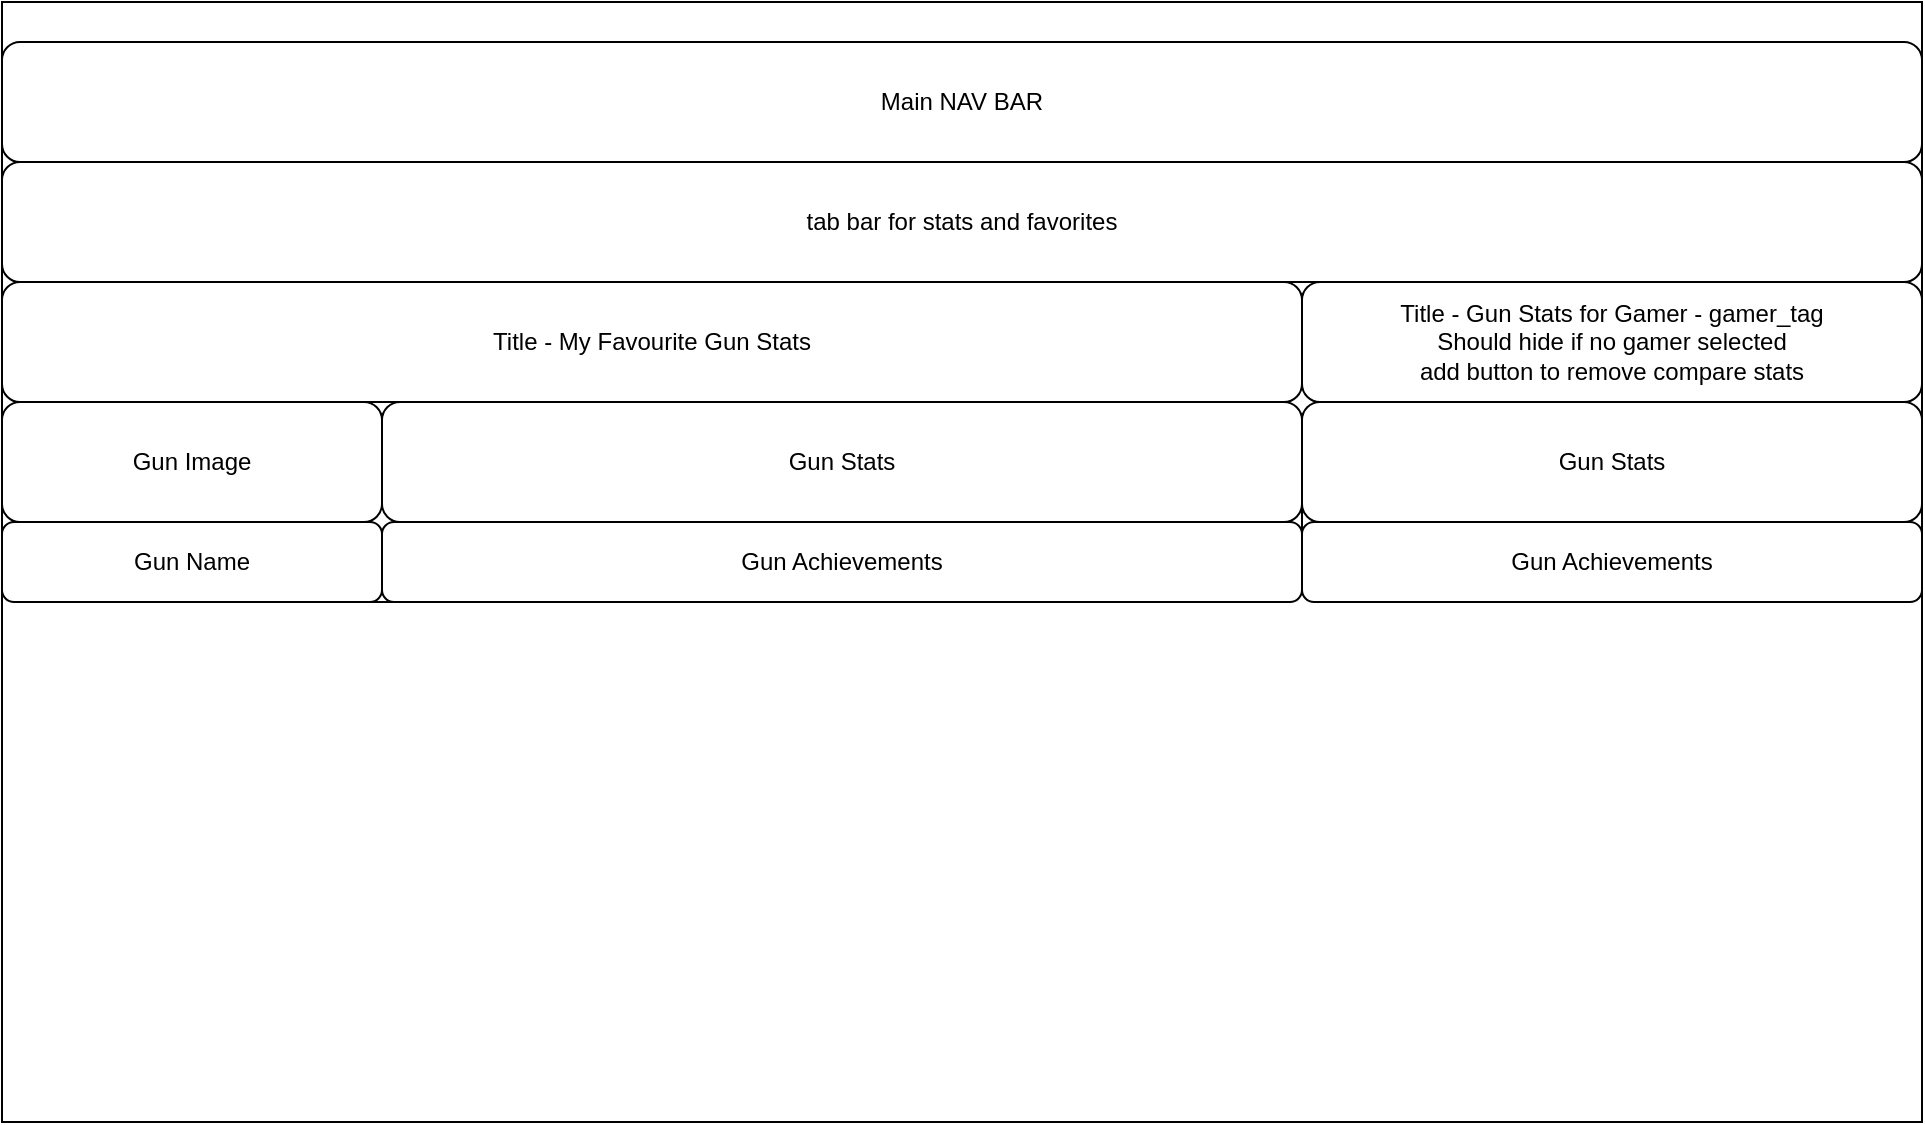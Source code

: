 <mxfile version="13.10.0" type="embed">
    <diagram id="71XSpdbWFvCqVeqJNe6J" name="Page-1">
        <mxGraphModel dx="1252" dy="607" grid="1" gridSize="10" guides="1" tooltips="1" connect="1" arrows="1" fold="1" page="1" pageScale="1" pageWidth="1400" pageHeight="850" math="0" shadow="0">
            <root>
                <mxCell id="0"/>
                <mxCell id="1" parent="0"/>
                <mxCell id="2" value="" style="rounded=0;whiteSpace=wrap;html=1;" parent="1" vertex="1">
                    <mxGeometry x="40" y="20" width="960" height="560" as="geometry"/>
                </mxCell>
                <mxCell id="3" value="Main NAV BAR" style="rounded=1;whiteSpace=wrap;html=1;" parent="1" vertex="1">
                    <mxGeometry x="40" y="40" width="960" height="60" as="geometry"/>
                </mxCell>
                <mxCell id="4" value="tab bar for stats and favorites" style="rounded=1;whiteSpace=wrap;html=1;" parent="1" vertex="1">
                    <mxGeometry x="40" y="100" width="960" height="60" as="geometry"/>
                </mxCell>
                <mxCell id="5" value="Title - My Favourite Gun Stats" style="rounded=1;whiteSpace=wrap;html=1;" parent="1" vertex="1">
                    <mxGeometry x="40" y="160" width="650" height="60" as="geometry"/>
                </mxCell>
                <mxCell id="6" value="Title - Gun Stats for Gamer - gamer_tag&lt;br&gt;Should hide if no gamer selected&lt;br&gt;add button to remove compare stats" style="rounded=1;whiteSpace=wrap;html=1;" parent="1" vertex="1">
                    <mxGeometry x="690" y="160" width="310" height="60" as="geometry"/>
                </mxCell>
                <mxCell id="7" value="" style="rounded=1;whiteSpace=wrap;html=1;" parent="1" vertex="1">
                    <mxGeometry x="40" y="220" width="650" height="100" as="geometry"/>
                </mxCell>
                <mxCell id="8" value="Gun Image" style="rounded=1;whiteSpace=wrap;html=1;" parent="1" vertex="1">
                    <mxGeometry x="40" y="220" width="190" height="60" as="geometry"/>
                </mxCell>
                <mxCell id="9" value="Gun Stats" style="rounded=1;whiteSpace=wrap;html=1;" parent="1" vertex="1">
                    <mxGeometry x="230" y="220" width="460" height="60" as="geometry"/>
                </mxCell>
                <mxCell id="10" value="Gun Name" style="rounded=1;whiteSpace=wrap;html=1;" parent="1" vertex="1">
                    <mxGeometry x="40" y="280" width="190" height="40" as="geometry"/>
                </mxCell>
                <mxCell id="11" value="Gun Achievements" style="rounded=1;whiteSpace=wrap;html=1;" parent="1" vertex="1">
                    <mxGeometry x="230" y="280" width="460" height="40" as="geometry"/>
                </mxCell>
                <mxCell id="12" value="" style="rounded=1;whiteSpace=wrap;html=1;" parent="1" vertex="1">
                    <mxGeometry x="690" y="220" width="310" height="100" as="geometry"/>
                </mxCell>
                <mxCell id="13" value="Gun Stats" style="rounded=1;whiteSpace=wrap;html=1;" parent="1" vertex="1">
                    <mxGeometry x="690" y="220" width="310" height="60" as="geometry"/>
                </mxCell>
                <mxCell id="14" value="Gun Achievements" style="rounded=1;whiteSpace=wrap;html=1;" parent="1" vertex="1">
                    <mxGeometry x="690" y="280" width="310" height="40" as="geometry"/>
                </mxCell>
            </root>
        </mxGraphModel>
    </diagram>
</mxfile>